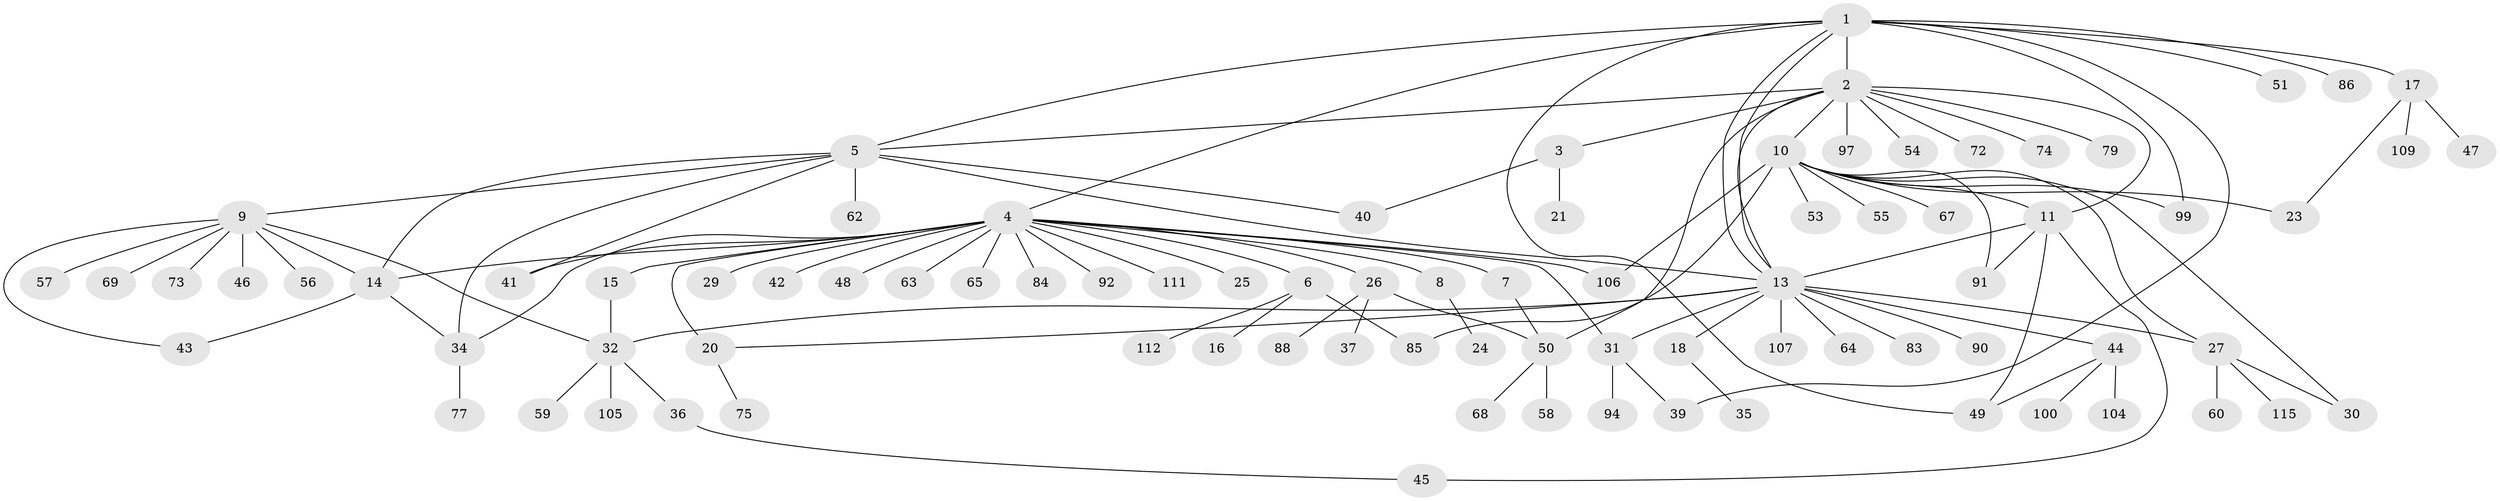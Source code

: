 // original degree distribution, {12: 0.017241379310344827, 13: 0.008620689655172414, 3: 0.07758620689655173, 22: 0.008620689655172414, 10: 0.008620689655172414, 4: 0.0603448275862069, 2: 0.29310344827586204, 6: 0.017241379310344827, 5: 0.034482758620689655, 16: 0.008620689655172414, 1: 0.46551724137931033}
// Generated by graph-tools (version 1.1) at 2025/41/03/06/25 10:41:47]
// undirected, 86 vertices, 115 edges
graph export_dot {
graph [start="1"]
  node [color=gray90,style=filled];
  1 [super="+113"];
  2 [super="+110"];
  3;
  4 [super="+98"];
  5 [super="+70"];
  6;
  7;
  8;
  9 [super="+19"];
  10 [super="+22"];
  11 [super="+12"];
  13 [super="+101"];
  14 [super="+89"];
  15;
  16 [super="+71"];
  17 [super="+114"];
  18 [super="+61"];
  20 [super="+38"];
  21;
  23 [super="+66"];
  24;
  25;
  26 [super="+82"];
  27 [super="+28"];
  29;
  30 [super="+52"];
  31 [super="+80"];
  32 [super="+33"];
  34 [super="+95"];
  35;
  36 [super="+96"];
  37 [super="+76"];
  39 [super="+78"];
  40;
  41;
  42;
  43;
  44 [super="+81"];
  45;
  46;
  47;
  48;
  49 [super="+103"];
  50 [super="+87"];
  51;
  53;
  54 [super="+116"];
  55;
  56;
  57;
  58;
  59;
  60;
  62 [super="+93"];
  63;
  64;
  65;
  67;
  68;
  69;
  72;
  73;
  74 [super="+108"];
  75;
  77;
  79;
  83 [super="+102"];
  84;
  85;
  86;
  88;
  90;
  91;
  92;
  94;
  97;
  99;
  100;
  104;
  105;
  106;
  107;
  109;
  111;
  112;
  115;
  1 -- 2;
  1 -- 4;
  1 -- 5;
  1 -- 13;
  1 -- 13;
  1 -- 17;
  1 -- 49;
  1 -- 51;
  1 -- 86;
  1 -- 99;
  1 -- 39;
  2 -- 3;
  2 -- 5;
  2 -- 10;
  2 -- 11;
  2 -- 13;
  2 -- 54;
  2 -- 72;
  2 -- 74;
  2 -- 79;
  2 -- 97;
  2 -- 50;
  3 -- 21;
  3 -- 40;
  4 -- 6;
  4 -- 7;
  4 -- 8;
  4 -- 14;
  4 -- 15;
  4 -- 20 [weight=2];
  4 -- 25;
  4 -- 26;
  4 -- 29;
  4 -- 31;
  4 -- 41;
  4 -- 42;
  4 -- 48;
  4 -- 63;
  4 -- 65;
  4 -- 84;
  4 -- 92;
  4 -- 106;
  4 -- 111;
  4 -- 34;
  5 -- 9;
  5 -- 34;
  5 -- 40;
  5 -- 41;
  5 -- 62;
  5 -- 13;
  5 -- 14;
  6 -- 16;
  6 -- 85;
  6 -- 112;
  7 -- 50;
  8 -- 24;
  9 -- 32;
  9 -- 43;
  9 -- 69;
  9 -- 73;
  9 -- 56;
  9 -- 46;
  9 -- 57;
  9 -- 14;
  10 -- 23;
  10 -- 27;
  10 -- 53;
  10 -- 55;
  10 -- 67;
  10 -- 85;
  10 -- 91;
  10 -- 99;
  10 -- 30;
  10 -- 106;
  10 -- 11;
  11 -- 13;
  11 -- 45;
  11 -- 49;
  11 -- 91;
  13 -- 18 [weight=2];
  13 -- 20;
  13 -- 27;
  13 -- 44;
  13 -- 64;
  13 -- 83;
  13 -- 90;
  13 -- 107;
  13 -- 31;
  13 -- 32;
  14 -- 34;
  14 -- 43;
  15 -- 32;
  17 -- 47;
  17 -- 109;
  17 -- 23;
  18 -- 35;
  20 -- 75;
  26 -- 37;
  26 -- 88;
  26 -- 50;
  27 -- 30;
  27 -- 60;
  27 -- 115;
  31 -- 39;
  31 -- 94;
  32 -- 36;
  32 -- 105;
  32 -- 59;
  34 -- 77;
  36 -- 45;
  44 -- 100;
  44 -- 104;
  44 -- 49;
  50 -- 58;
  50 -- 68;
}
